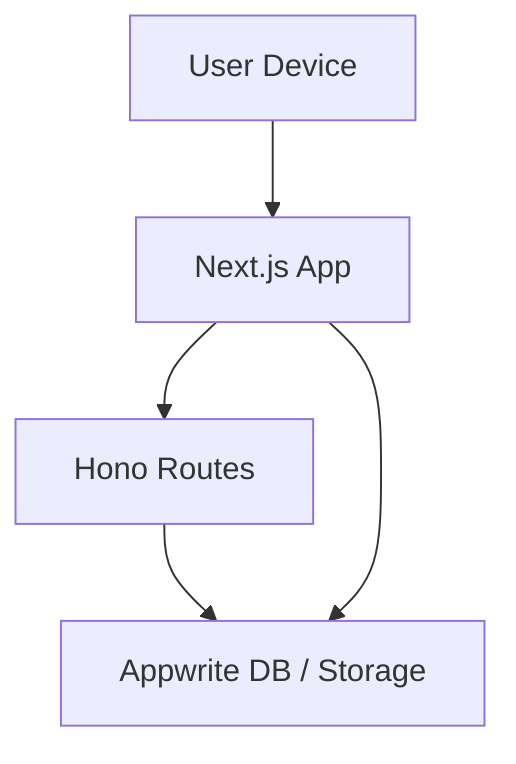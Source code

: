 flowchart TB
  UserDevice["User Device"] --> NextApp["Next.js App"]
  NextApp --> Hono["Hono Routes"]
  Hono --> Appwrite["Appwrite DB / Storage"]
  NextApp --> Appwrite